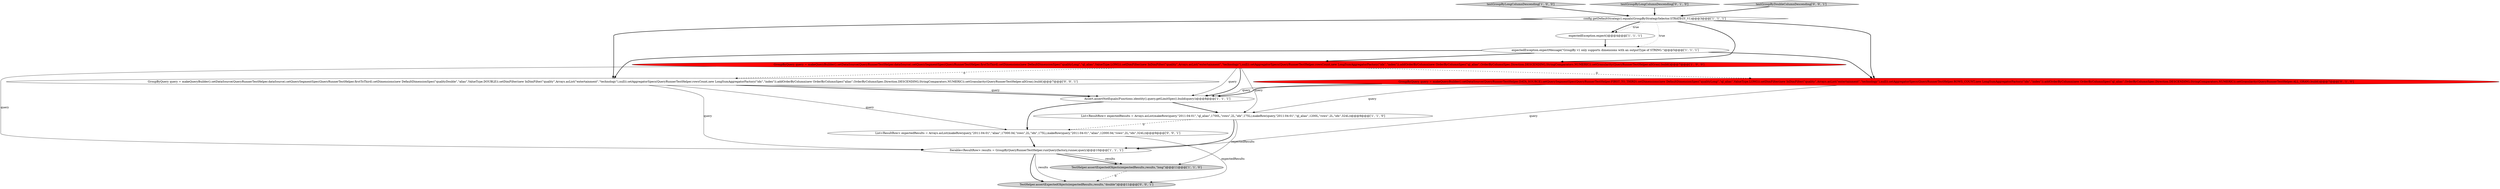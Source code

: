 digraph {
3 [style = filled, label = "TestHelper.assertExpectedObjects(expectedResults,results,\"long\")@@@11@@@['1', '1', '0']", fillcolor = lightgray, shape = ellipse image = "AAA0AAABBB1BBB"];
5 [style = filled, label = "expectedException.expectMessage(\"GroupBy v1 only supports dimensions with an outputType of STRING.\")@@@5@@@['1', '1', '1']", fillcolor = white, shape = ellipse image = "AAA0AAABBB1BBB"];
2 [style = filled, label = "List<ResultRow> expectedResults = Arrays.asList(makeRow(query,\"2011-04-01\",\"ql_alias\",1700L,\"rows\",2L,\"idx\",175L),makeRow(query,\"2011-04-01\",\"ql_alias\",1200L,\"rows\",2L,\"idx\",324L))@@@9@@@['1', '1', '0']", fillcolor = white, shape = ellipse image = "AAA0AAABBB1BBB"];
7 [style = filled, label = "testGroupByLongColumnDescending['1', '0', '0']", fillcolor = lightgray, shape = diamond image = "AAA0AAABBB1BBB"];
1 [style = filled, label = "Assert.assertNotEquals(Functions.identity(),query.getLimitSpec().build(query))@@@8@@@['1', '1', '1']", fillcolor = white, shape = ellipse image = "AAA0AAABBB1BBB"];
4 [style = filled, label = "config.getDefaultStrategy().equals(GroupByStrategySelector.STRATEGY_V1)@@@3@@@['1', '1', '1']", fillcolor = white, shape = diamond image = "AAA0AAABBB1BBB"];
6 [style = filled, label = "Iterable<ResultRow> results = GroupByQueryRunnerTestHelper.runQuery(factory,runner,query)@@@10@@@['1', '1', '1']", fillcolor = white, shape = ellipse image = "AAA0AAABBB1BBB"];
9 [style = filled, label = "testGroupByLongColumnDescending['0', '1', '0']", fillcolor = lightgray, shape = diamond image = "AAA0AAABBB2BBB"];
11 [style = filled, label = "TestHelper.assertExpectedObjects(expectedResults,results,\"double\")@@@11@@@['0', '0', '1']", fillcolor = lightgray, shape = ellipse image = "AAA0AAABBB3BBB"];
10 [style = filled, label = "GroupByQuery query = makeQueryBuilder().setDataSource(QueryRunnerTestHelper.DATA_SOURCE).setQuerySegmentSpec(QueryRunnerTestHelper.FIRST_TO_THIRD).setDimensions(new DefaultDimensionSpec(\"qualityLong\",\"ql_alias\",ValueType.LONG)).setDimFilter(new InDimFilter(\"quality\",Arrays.asList(\"entertainment\",\"technology\"),null)).setAggregatorSpecs(QueryRunnerTestHelper.ROWS_COUNT,new LongSumAggregatorFactory(\"idx\",\"index\")).addOrderByColumn(new OrderByColumnSpec(\"ql_alias\",OrderByColumnSpec.Direction.DESCENDING,StringComparators.NUMERIC)).setGranularity(QueryRunnerTestHelper.ALL_GRAN).build()@@@7@@@['0', '1', '0']", fillcolor = red, shape = ellipse image = "AAA1AAABBB2BBB"];
13 [style = filled, label = "GroupByQuery query = makeQueryBuilder().setDataSource(QueryRunnerTestHelper.dataSource).setQuerySegmentSpec(QueryRunnerTestHelper.firstToThird).setDimensions(new DefaultDimensionSpec(\"qualityDouble\",\"alias\",ValueType.DOUBLE)).setDimFilter(new InDimFilter(\"quality\",Arrays.asList(\"entertainment\",\"technology\"),null)).setAggregatorSpecs(QueryRunnerTestHelper.rowsCount,new LongSumAggregatorFactory(\"idx\",\"index\")).addOrderByColumn(new OrderByColumnSpec(\"alias\",OrderByColumnSpec.Direction.DESCENDING,StringComparators.NUMERIC)).setGranularity(QueryRunnerTestHelper.allGran).build()@@@7@@@['0', '0', '1']", fillcolor = white, shape = ellipse image = "AAA0AAABBB3BBB"];
14 [style = filled, label = "testGroupByDoubleColumnDescending['0', '0', '1']", fillcolor = lightgray, shape = diamond image = "AAA0AAABBB3BBB"];
12 [style = filled, label = "List<ResultRow> expectedResults = Arrays.asList(makeRow(query,\"2011-04-01\",\"alias\",17000.0d,\"rows\",2L,\"idx\",175L),makeRow(query,\"2011-04-01\",\"alias\",12000.0d,\"rows\",2L,\"idx\",324L))@@@9@@@['0', '0', '1']", fillcolor = white, shape = ellipse image = "AAA0AAABBB3BBB"];
8 [style = filled, label = "expectedException.expect()@@@4@@@['1', '1', '1']", fillcolor = white, shape = ellipse image = "AAA0AAABBB1BBB"];
0 [style = filled, label = "GroupByQuery query = makeQueryBuilder().setDataSource(QueryRunnerTestHelper.dataSource).setQuerySegmentSpec(QueryRunnerTestHelper.firstToThird).setDimensions(new DefaultDimensionSpec(\"qualityLong\",\"ql_alias\",ValueType.LONG)).setDimFilter(new InDimFilter(\"quality\",Arrays.asList(\"entertainment\",\"technology\"),null)).setAggregatorSpecs(QueryRunnerTestHelper.rowsCount,new LongSumAggregatorFactory(\"idx\",\"index\")).addOrderByColumn(new OrderByColumnSpec(\"ql_alias\",OrderByColumnSpec.Direction.DESCENDING,StringComparators.NUMERIC)).setGranularity(QueryRunnerTestHelper.allGran).build()@@@7@@@['1', '0', '0']", fillcolor = red, shape = ellipse image = "AAA1AAABBB1BBB"];
2->3 [style = solid, label="expectedResults"];
4->10 [style = bold, label=""];
4->5 [style = dotted, label="true"];
6->3 [style = bold, label=""];
5->10 [style = bold, label=""];
12->11 [style = solid, label="expectedResults"];
2->6 [style = bold, label=""];
0->6 [style = solid, label="query"];
9->4 [style = bold, label=""];
4->13 [style = bold, label=""];
13->12 [style = solid, label="query"];
4->8 [style = dotted, label="true"];
10->1 [style = solid, label="query"];
7->4 [style = bold, label=""];
13->6 [style = solid, label="query"];
12->6 [style = bold, label=""];
13->1 [style = bold, label=""];
0->10 [style = dashed, label="0"];
4->0 [style = bold, label=""];
2->12 [style = dashed, label="0"];
0->1 [style = solid, label="query"];
8->5 [style = bold, label=""];
5->0 [style = bold, label=""];
10->2 [style = solid, label="query"];
0->1 [style = bold, label=""];
10->6 [style = solid, label="query"];
5->13 [style = bold, label=""];
6->11 [style = bold, label=""];
13->1 [style = solid, label="query"];
6->11 [style = solid, label="results"];
0->13 [style = dashed, label="0"];
1->12 [style = bold, label=""];
0->2 [style = solid, label="query"];
4->8 [style = bold, label=""];
1->2 [style = bold, label=""];
10->1 [style = bold, label=""];
3->11 [style = dashed, label="0"];
6->3 [style = solid, label="results"];
14->4 [style = bold, label=""];
}
